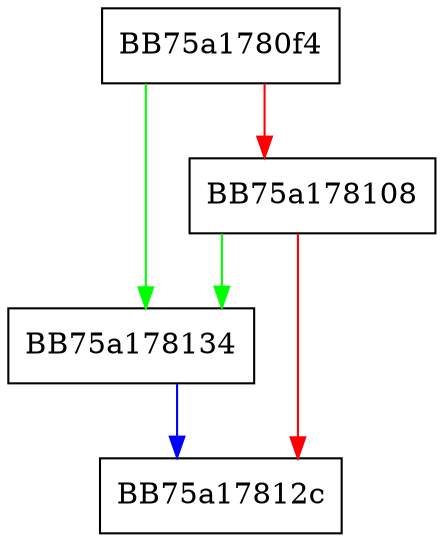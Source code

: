 digraph triggerEvent {
  node [shape="box"];
  graph [splines=ortho];
  BB75a1780f4 -> BB75a178134 [color="green"];
  BB75a1780f4 -> BB75a178108 [color="red"];
  BB75a178108 -> BB75a178134 [color="green"];
  BB75a178108 -> BB75a17812c [color="red"];
  BB75a178134 -> BB75a17812c [color="blue"];
}